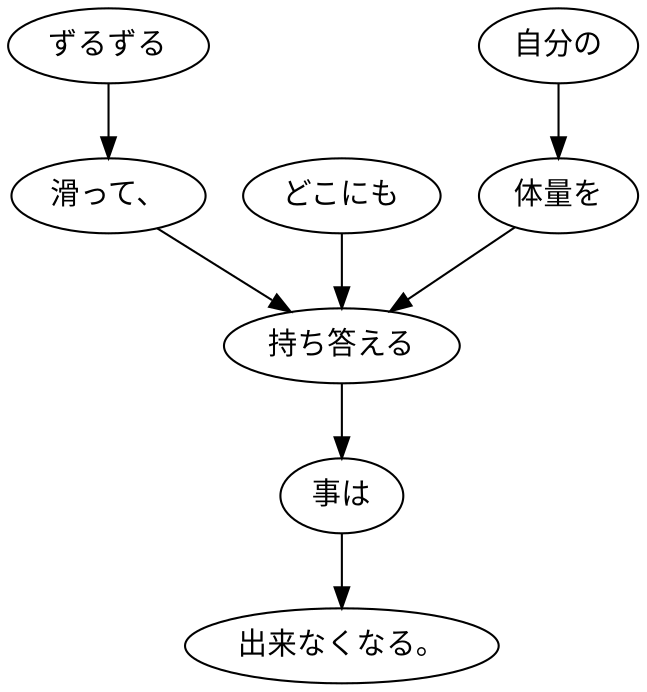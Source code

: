 digraph graph4110 {
	node0 [label="ずるずる"];
	node1 [label="滑って、"];
	node2 [label="どこにも"];
	node3 [label="自分の"];
	node4 [label="体量を"];
	node5 [label="持ち答える"];
	node6 [label="事は"];
	node7 [label="出来なくなる。"];
	node0 -> node1;
	node1 -> node5;
	node2 -> node5;
	node3 -> node4;
	node4 -> node5;
	node5 -> node6;
	node6 -> node7;
}
